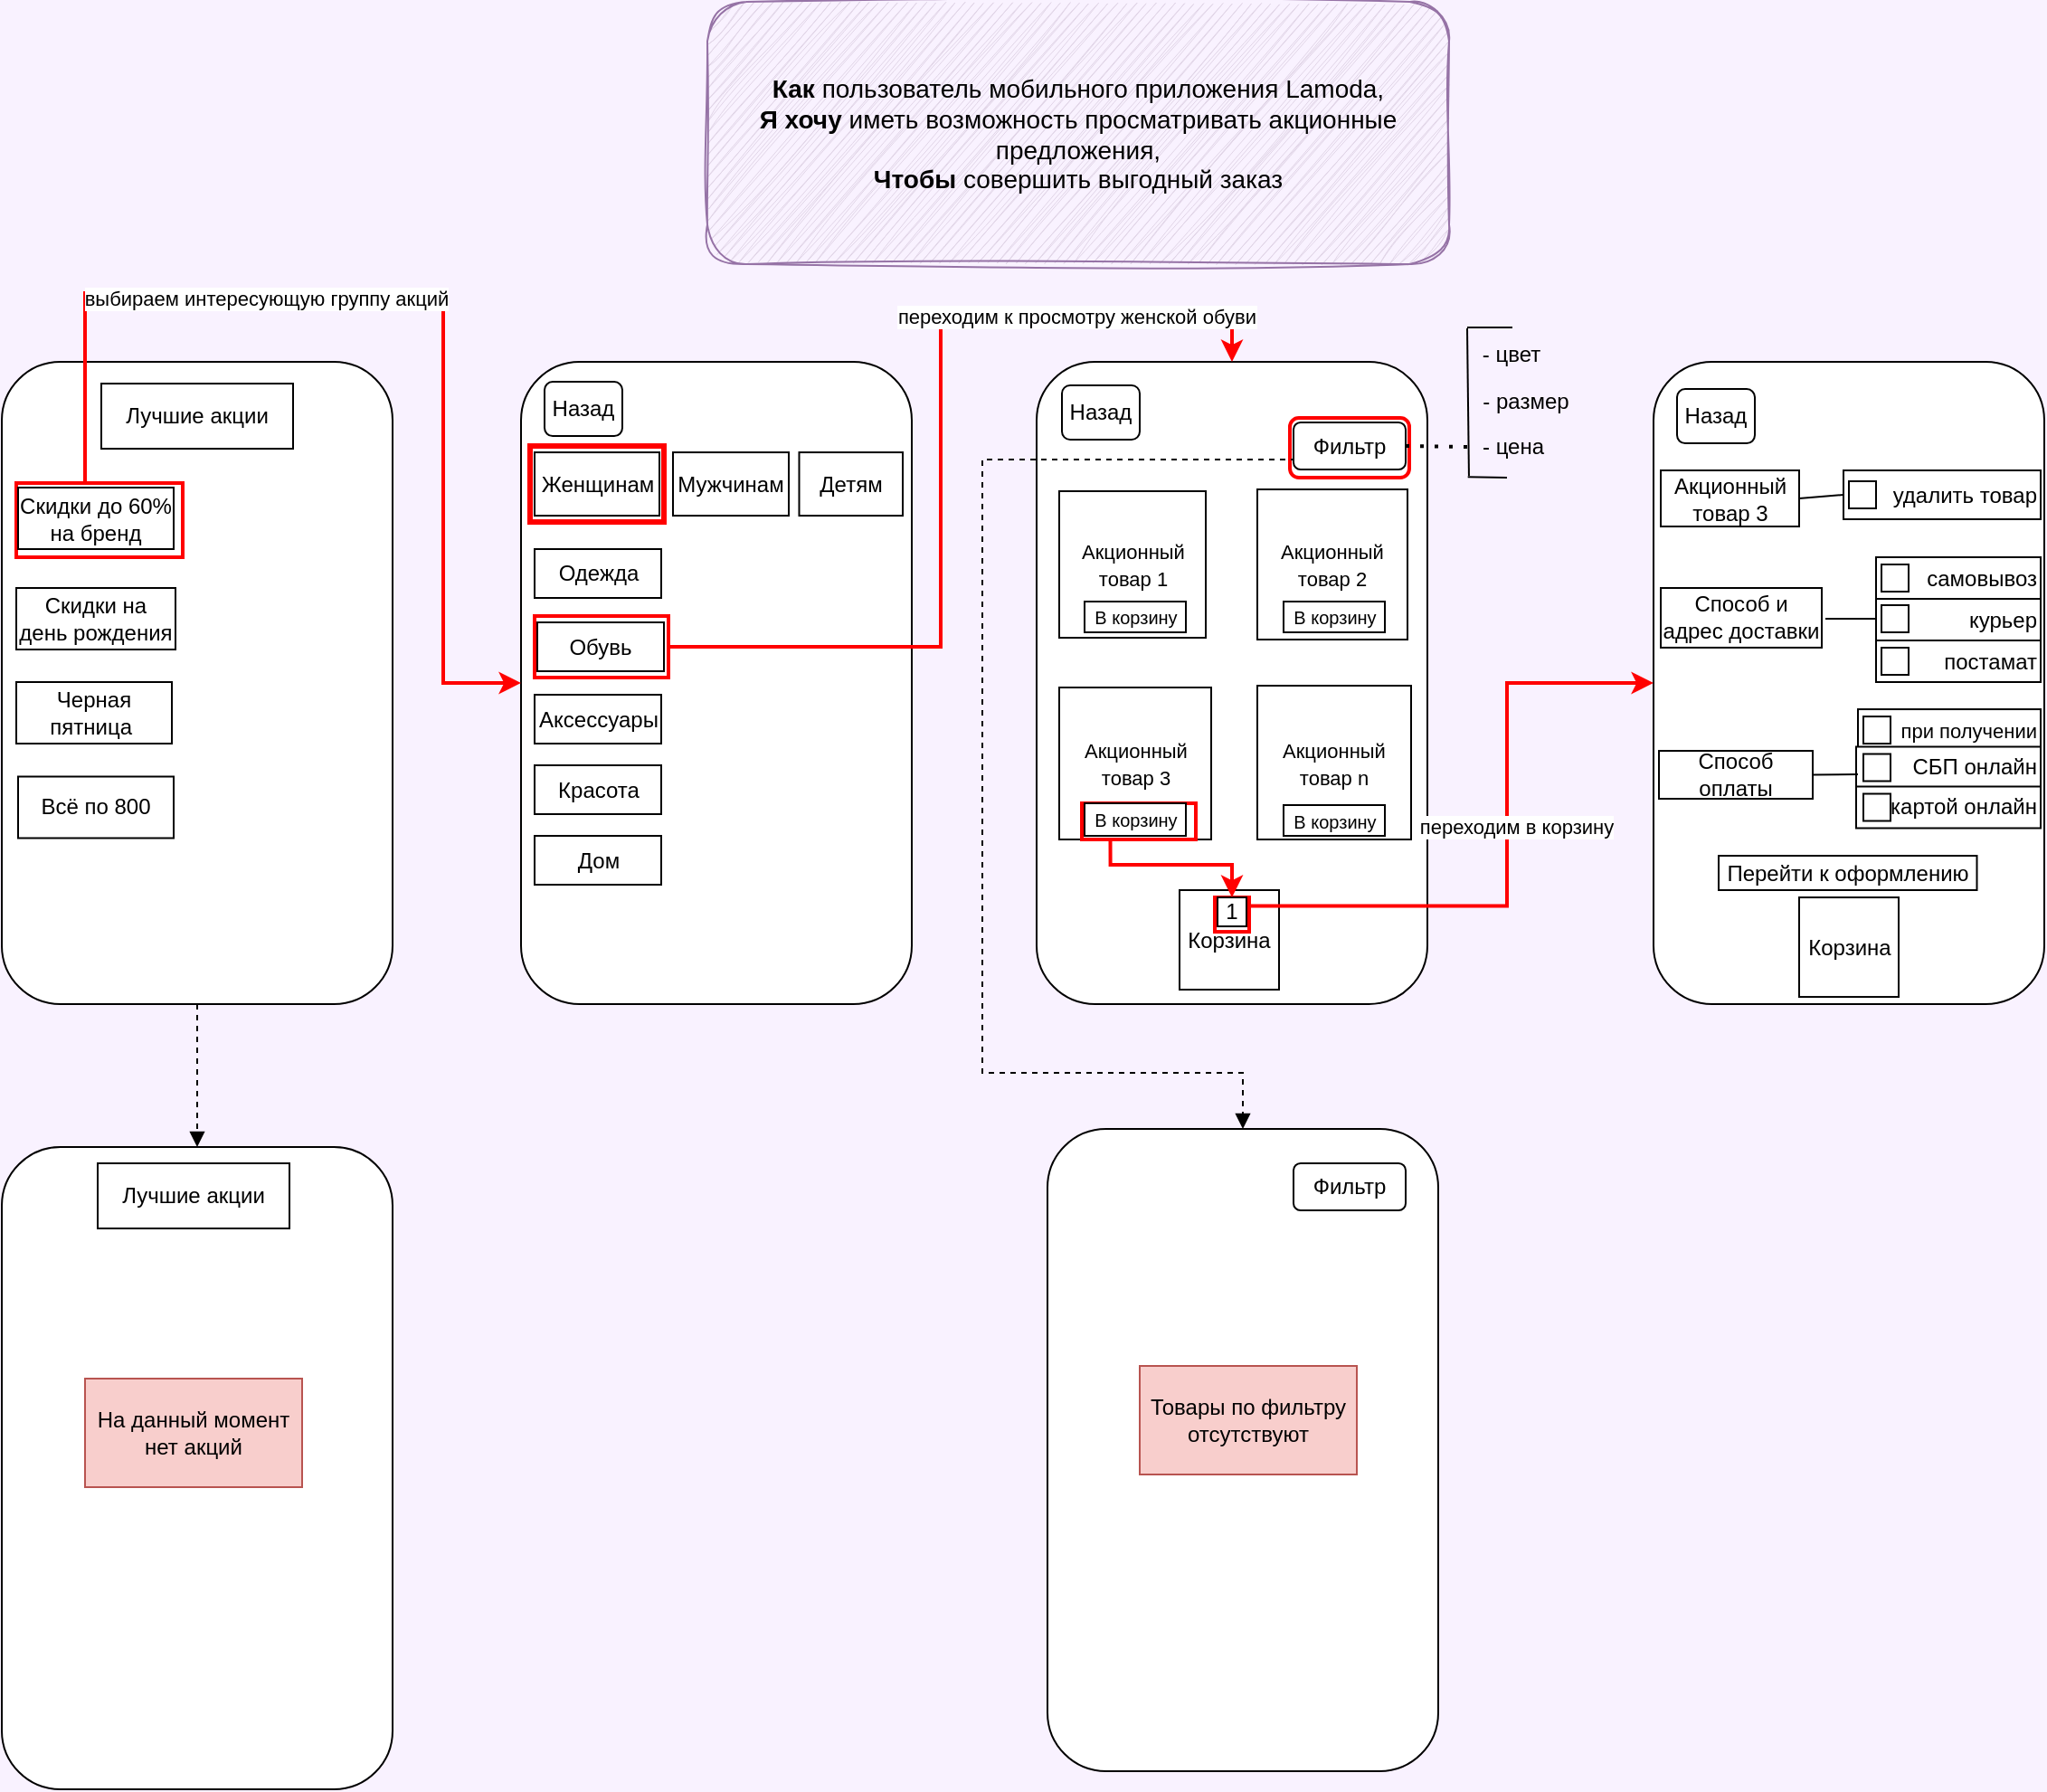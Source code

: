 <mxfile version="24.8.0">
  <diagram name="Страница — 1" id="AhsqC-a8phbSn4TLKKLI">
    <mxGraphModel dx="1173" dy="624" grid="0" gridSize="10" guides="1" tooltips="1" connect="1" arrows="1" fold="1" page="1" pageScale="1" pageWidth="827" pageHeight="1169" background="#F9F2FF" math="0" shadow="0">
      <root>
        <mxCell id="0" />
        <mxCell id="1" parent="0" />
        <mxCell id="f-fRrLMS72BcWbw2DPmJ-4" value="&lt;font style=&quot;font-size: 14px;&quot;&gt;&lt;b&gt;Как &lt;/b&gt;пользователь мобильного приложения Lamoda,&lt;br&gt;&lt;b&gt;Я хочу&lt;/b&gt; иметь возможность просматривать акционные предложения,&lt;br&gt;&lt;b&gt;Чтобы &lt;/b&gt;совершить выгодный заказ&lt;/font&gt;" style="rounded=1;whiteSpace=wrap;html=1;glass=0;sketch=1;curveFitting=1;jiggle=2;shadow=0;fillColor=#e1d5e7;strokeColor=#9673a6;" parent="1" vertex="1">
          <mxGeometry x="728" y="12" width="410" height="145" as="geometry" />
        </mxCell>
        <mxCell id="lJF0jtRhuvwRpikgw8jF-5" value="" style="rounded=1;whiteSpace=wrap;html=1;" parent="1" vertex="1">
          <mxGeometry x="625" y="211.03" width="216" height="355" as="geometry" />
        </mxCell>
        <mxCell id="lJF0jtRhuvwRpikgw8jF-13" value="Мужчинам" style="rounded=0;whiteSpace=wrap;html=1;" parent="1" vertex="1">
          <mxGeometry x="709" y="261.03" width="64" height="35" as="geometry" />
        </mxCell>
        <mxCell id="lJF0jtRhuvwRpikgw8jF-17" value="" style="rounded=0;whiteSpace=wrap;html=1;strokeColor=#FF0000;strokeWidth=3;" parent="1" vertex="1">
          <mxGeometry x="630" y="257.53" width="74" height="42" as="geometry" />
        </mxCell>
        <mxCell id="lJF0jtRhuvwRpikgw8jF-12" value="Женщинам" style="rounded=0;whiteSpace=wrap;html=1;" parent="1" vertex="1">
          <mxGeometry x="632.5" y="261.03" width="69" height="35" as="geometry" />
        </mxCell>
        <mxCell id="lJF0jtRhuvwRpikgw8jF-14" value="Детям" style="rounded=0;whiteSpace=wrap;html=1;" parent="1" vertex="1">
          <mxGeometry x="778.75" y="261.03" width="57.25" height="35" as="geometry" />
        </mxCell>
        <mxCell id="lJF0jtRhuvwRpikgw8jF-30" value="" style="rounded=1;whiteSpace=wrap;html=1;" parent="1" vertex="1">
          <mxGeometry x="910" y="211" width="216" height="355" as="geometry" />
        </mxCell>
        <mxCell id="lJF0jtRhuvwRpikgw8jF-31" value="&lt;font style=&quot;font-size: 11px;&quot;&gt;Акционный товар 1&lt;/font&gt;" style="whiteSpace=wrap;html=1;aspect=fixed;" parent="1" vertex="1">
          <mxGeometry x="922.5" y="282.5" width="81" height="81" as="geometry" />
        </mxCell>
        <mxCell id="lJF0jtRhuvwRpikgw8jF-32" value="&lt;font style=&quot;font-size: 11px;&quot;&gt;Акционный товар 2&lt;/font&gt;" style="whiteSpace=wrap;html=1;aspect=fixed;" parent="1" vertex="1">
          <mxGeometry x="1032" y="281.5" width="83" height="83" as="geometry" />
        </mxCell>
        <mxCell id="lJF0jtRhuvwRpikgw8jF-33" value="&lt;font style=&quot;font-size: 11px;&quot;&gt;Акционный товар 3&lt;/font&gt;" style="whiteSpace=wrap;html=1;aspect=fixed;" parent="1" vertex="1">
          <mxGeometry x="922.5" y="391" width="84" height="84" as="geometry" />
        </mxCell>
        <mxCell id="lJF0jtRhuvwRpikgw8jF-34" value="&lt;font style=&quot;font-size: 11px;&quot;&gt;Акционный товар n&lt;/font&gt;" style="whiteSpace=wrap;html=1;aspect=fixed;" parent="1" vertex="1">
          <mxGeometry x="1032" y="390" width="85" height="85" as="geometry" />
        </mxCell>
        <mxCell id="lJF0jtRhuvwRpikgw8jF-46" value="Корзина" style="whiteSpace=wrap;html=1;aspect=fixed;" parent="1" vertex="1">
          <mxGeometry x="989" y="503" width="55" height="55" as="geometry" />
        </mxCell>
        <mxCell id="lJF0jtRhuvwRpikgw8jF-53" value="Назад" style="rounded=1;whiteSpace=wrap;html=1;" parent="1" vertex="1">
          <mxGeometry x="924" y="224" width="43" height="30" as="geometry" />
        </mxCell>
        <mxCell id="lJF0jtRhuvwRpikgw8jF-54" value="Назад" style="rounded=1;whiteSpace=wrap;html=1;" parent="1" vertex="1">
          <mxGeometry x="638" y="222.03" width="43" height="30" as="geometry" />
        </mxCell>
        <mxCell id="KlGLypBca4jqxsCxjCPI-1" value="" style="rounded=1;whiteSpace=wrap;html=1;" parent="1" vertex="1">
          <mxGeometry x="338" y="211" width="216" height="355" as="geometry" />
        </mxCell>
        <mxCell id="KlGLypBca4jqxsCxjCPI-12" value="" style="rounded=0;whiteSpace=wrap;html=1;strokeColor=#FF0000;strokeWidth=2;" parent="1" vertex="1">
          <mxGeometry x="346" y="278" width="92" height="41" as="geometry" />
        </mxCell>
        <mxCell id="KlGLypBca4jqxsCxjCPI-3" value="Скидки до 60% на бренд" style="rounded=0;whiteSpace=wrap;html=1;" parent="1" vertex="1">
          <mxGeometry x="347" y="280.5" width="86" height="34" as="geometry" />
        </mxCell>
        <mxCell id="KlGLypBca4jqxsCxjCPI-4" value="Скидки на день рождения" style="rounded=0;whiteSpace=wrap;html=1;" parent="1" vertex="1">
          <mxGeometry x="346" y="336" width="88" height="34" as="geometry" />
        </mxCell>
        <mxCell id="KlGLypBca4jqxsCxjCPI-5" value="Черная пятница&amp;nbsp;" style="rounded=0;whiteSpace=wrap;html=1;" parent="1" vertex="1">
          <mxGeometry x="346" y="388" width="86" height="34" as="geometry" />
        </mxCell>
        <mxCell id="KlGLypBca4jqxsCxjCPI-6" value="Всё по 800" style="rounded=0;whiteSpace=wrap;html=1;" parent="1" vertex="1">
          <mxGeometry x="347" y="440.25" width="86" height="34" as="geometry" />
        </mxCell>
        <mxCell id="KlGLypBca4jqxsCxjCPI-24" value="" style="endArrow=classic;html=1;rounded=0;entryX=0;entryY=0.5;entryDx=0;entryDy=0;edgeStyle=orthogonalEdgeStyle;strokeColor=#FF0000;strokeWidth=2;" parent="1" target="lJF0jtRhuvwRpikgw8jF-5" edge="1">
          <mxGeometry width="50" height="50" relative="1" as="geometry">
            <mxPoint x="384" y="278" as="sourcePoint" />
            <mxPoint x="545" y="141" as="targetPoint" />
            <Array as="points">
              <mxPoint x="384" y="278" />
              <mxPoint x="384" y="173" />
              <mxPoint x="582" y="173" />
              <mxPoint x="582" y="389" />
            </Array>
          </mxGeometry>
        </mxCell>
        <mxCell id="KlGLypBca4jqxsCxjCPI-27" value="выбираем интересующую группу акций" style="edgeLabel;html=1;align=center;verticalAlign=middle;resizable=0;points=[];" parent="KlGLypBca4jqxsCxjCPI-24" vertex="1" connectable="0">
          <mxGeometry x="-0.269" y="-3" relative="1" as="geometry">
            <mxPoint as="offset" />
          </mxGeometry>
        </mxCell>
        <mxCell id="KlGLypBca4jqxsCxjCPI-28" value="Одежда" style="rounded=0;whiteSpace=wrap;html=1;" parent="1" vertex="1">
          <mxGeometry x="632.5" y="314.5" width="70" height="27" as="geometry" />
        </mxCell>
        <mxCell id="KlGLypBca4jqxsCxjCPI-33" value="" style="rounded=0;whiteSpace=wrap;html=1;strokeColor=#FF0000;strokeWidth=2;" parent="1" vertex="1">
          <mxGeometry x="632.5" y="351.5" width="74" height="34" as="geometry" />
        </mxCell>
        <mxCell id="KlGLypBca4jqxsCxjCPI-29" value="Обувь" style="rounded=0;whiteSpace=wrap;html=1;" parent="1" vertex="1">
          <mxGeometry x="634" y="355" width="70" height="27" as="geometry" />
        </mxCell>
        <mxCell id="FIO78xkg-EnSI_U5H-ke-7" value="" style="rounded=1;whiteSpace=wrap;html=1;strokeColor=#FF0000;strokeWidth=2;" vertex="1" parent="1">
          <mxGeometry x="1050" y="242" width="66" height="33" as="geometry" />
        </mxCell>
        <mxCell id="KlGLypBca4jqxsCxjCPI-30" value="Аксессуары" style="rounded=0;whiteSpace=wrap;html=1;" parent="1" vertex="1">
          <mxGeometry x="632.5" y="395" width="70" height="27" as="geometry" />
        </mxCell>
        <mxCell id="KlGLypBca4jqxsCxjCPI-31" value="Красота" style="rounded=0;whiteSpace=wrap;html=1;" parent="1" vertex="1">
          <mxGeometry x="632.5" y="434" width="70" height="27" as="geometry" />
        </mxCell>
        <mxCell id="KlGLypBca4jqxsCxjCPI-32" value="Дом" style="rounded=0;whiteSpace=wrap;html=1;" parent="1" vertex="1">
          <mxGeometry x="632.5" y="473" width="70" height="27" as="geometry" />
        </mxCell>
        <mxCell id="KlGLypBca4jqxsCxjCPI-35" value="Фильтр" style="rounded=1;whiteSpace=wrap;html=1;" parent="1" vertex="1">
          <mxGeometry x="1052" y="244.5" width="62" height="26" as="geometry" />
        </mxCell>
        <mxCell id="KlGLypBca4jqxsCxjCPI-38" value="" style="endArrow=none;dashed=1;html=1;dashPattern=1 3;strokeWidth=2;rounded=0;exitX=1;exitY=0.5;exitDx=0;exitDy=0;" parent="1" source="KlGLypBca4jqxsCxjCPI-35" edge="1">
          <mxGeometry width="50" height="50" relative="1" as="geometry">
            <mxPoint x="1153" y="250" as="sourcePoint" />
            <mxPoint x="1148" y="258" as="targetPoint" />
          </mxGeometry>
        </mxCell>
        <mxCell id="KlGLypBca4jqxsCxjCPI-39" value="" style="endArrow=none;html=1;rounded=0;exitX=0.038;exitY=1.134;exitDx=0;exitDy=0;exitPerimeter=0;" parent="1" source="KlGLypBca4jqxsCxjCPI-47" edge="1">
          <mxGeometry width="50" height="50" relative="1" as="geometry">
            <mxPoint x="1148" y="326" as="sourcePoint" />
            <mxPoint x="1148" y="192.5" as="targetPoint" />
          </mxGeometry>
        </mxCell>
        <mxCell id="KlGLypBca4jqxsCxjCPI-40" value="" style="endArrow=none;html=1;rounded=0;" parent="1" edge="1">
          <mxGeometry width="50" height="50" relative="1" as="geometry">
            <mxPoint x="1148" y="192" as="sourcePoint" />
            <mxPoint x="1173" y="192" as="targetPoint" />
          </mxGeometry>
        </mxCell>
        <mxCell id="KlGLypBca4jqxsCxjCPI-41" value="" style="endArrow=none;html=1;rounded=0;exitX=0.026;exitY=1.16;exitDx=0;exitDy=0;exitPerimeter=0;" parent="1" source="KlGLypBca4jqxsCxjCPI-47" edge="1">
          <mxGeometry width="50" height="50" relative="1" as="geometry">
            <mxPoint x="1150" y="299" as="sourcePoint" />
            <mxPoint x="1170" y="275" as="targetPoint" />
          </mxGeometry>
        </mxCell>
        <mxCell id="KlGLypBca4jqxsCxjCPI-42" value="- цвет" style="text;html=1;align=center;verticalAlign=middle;resizable=0;points=[];autosize=1;strokeColor=none;fillColor=none;" parent="1" vertex="1">
          <mxGeometry x="1147" y="194" width="50" height="26" as="geometry" />
        </mxCell>
        <mxCell id="KlGLypBca4jqxsCxjCPI-43" value="- размер" style="text;html=1;align=center;verticalAlign=middle;resizable=0;points=[];autosize=1;strokeColor=none;fillColor=none;" parent="1" vertex="1">
          <mxGeometry x="1147" y="220" width="66" height="26" as="geometry" />
        </mxCell>
        <mxCell id="KlGLypBca4jqxsCxjCPI-47" value="- цена" style="text;html=1;align=center;verticalAlign=middle;resizable=0;points=[];autosize=1;strokeColor=none;fillColor=none;" parent="1" vertex="1">
          <mxGeometry x="1147" y="244.5" width="52" height="26" as="geometry" />
        </mxCell>
        <mxCell id="DQEnEy_YY9lBbLi0-GhG-3" value="" style="endArrow=classic;html=1;rounded=0;exitX=1;exitY=0.5;exitDx=0;exitDy=0;entryX=0.5;entryY=0;entryDx=0;entryDy=0;edgeStyle=orthogonalEdgeStyle;strokeColor=#FF0000;strokeWidth=2;" parent="1" source="KlGLypBca4jqxsCxjCPI-33" target="lJF0jtRhuvwRpikgw8jF-30" edge="1">
          <mxGeometry width="50" height="50" relative="1" as="geometry">
            <mxPoint x="861" y="210" as="sourcePoint" />
            <mxPoint x="911" y="160" as="targetPoint" />
            <Array as="points">
              <mxPoint x="857" y="369" />
              <mxPoint x="857" y="190" />
              <mxPoint x="1018" y="190" />
            </Array>
          </mxGeometry>
        </mxCell>
        <mxCell id="DQEnEy_YY9lBbLi0-GhG-4" value="переходим к просмотру женской обуви" style="edgeLabel;html=1;align=center;verticalAlign=middle;resizable=0;points=[];" parent="DQEnEy_YY9lBbLi0-GhG-3" vertex="1" connectable="0">
          <mxGeometry x="0.497" y="1" relative="1" as="geometry">
            <mxPoint x="21" y="-3" as="offset" />
          </mxGeometry>
        </mxCell>
        <mxCell id="DQEnEy_YY9lBbLi0-GhG-5" value="" style="rounded=1;whiteSpace=wrap;html=1;" parent="1" vertex="1">
          <mxGeometry x="1251" y="211.03" width="216" height="355" as="geometry" />
        </mxCell>
        <mxCell id="DQEnEy_YY9lBbLi0-GhG-6" value="Корзина" style="whiteSpace=wrap;html=1;aspect=fixed;" parent="1" vertex="1">
          <mxGeometry x="1331.5" y="507.03" width="55" height="55" as="geometry" />
        </mxCell>
        <mxCell id="DQEnEy_YY9lBbLi0-GhG-7" value="Акционный товар 3" style="rounded=0;whiteSpace=wrap;html=1;" parent="1" vertex="1">
          <mxGeometry x="1255" y="271" width="76.5" height="31" as="geometry" />
        </mxCell>
        <mxCell id="DQEnEy_YY9lBbLi0-GhG-8" value="Назад" style="rounded=1;whiteSpace=wrap;html=1;" parent="1" vertex="1">
          <mxGeometry x="1264" y="226.03" width="43" height="30" as="geometry" />
        </mxCell>
        <mxCell id="DQEnEy_YY9lBbLi0-GhG-9" value="Способ и адрес доставки" style="rounded=0;whiteSpace=wrap;html=1;" parent="1" vertex="1">
          <mxGeometry x="1255" y="336" width="89" height="32.97" as="geometry" />
        </mxCell>
        <mxCell id="DQEnEy_YY9lBbLi0-GhG-10" value="Способ оплаты" style="rounded=0;whiteSpace=wrap;html=1;" parent="1" vertex="1">
          <mxGeometry x="1254" y="426.03" width="85" height="26.47" as="geometry" />
        </mxCell>
        <mxCell id="DQEnEy_YY9lBbLi0-GhG-14" value="" style="whiteSpace=wrap;html=1;aspect=fixed;strokeColor=#FF0000;strokeWidth=2;" parent="1" vertex="1">
          <mxGeometry x="1008.5" y="507.03" width="19" height="19" as="geometry" />
        </mxCell>
        <mxCell id="DQEnEy_YY9lBbLi0-GhG-12" value="1" style="whiteSpace=wrap;html=1;aspect=fixed;" parent="1" vertex="1">
          <mxGeometry x="1010" y="507.03" width="16" height="16" as="geometry" />
        </mxCell>
        <mxCell id="DQEnEy_YY9lBbLi0-GhG-13" value="Перейти к оформлению" style="rounded=0;whiteSpace=wrap;html=1;" parent="1" vertex="1">
          <mxGeometry x="1287" y="484" width="142.75" height="19" as="geometry" />
        </mxCell>
        <mxCell id="DQEnEy_YY9lBbLi0-GhG-16" value="" style="endArrow=classic;html=1;rounded=0;exitX=1;exitY=0.25;exitDx=0;exitDy=0;entryX=0;entryY=0.5;entryDx=0;entryDy=0;edgeStyle=orthogonalEdgeStyle;strokeColor=#FF0000;strokeWidth=2;" parent="1" source="DQEnEy_YY9lBbLi0-GhG-14" target="DQEnEy_YY9lBbLi0-GhG-5" edge="1">
          <mxGeometry width="50" height="50" relative="1" as="geometry">
            <mxPoint x="1169" y="629" as="sourcePoint" />
            <mxPoint x="1219" y="579" as="targetPoint" />
            <Array as="points">
              <mxPoint x="1170" y="512" />
              <mxPoint x="1170" y="389" />
            </Array>
          </mxGeometry>
        </mxCell>
        <mxCell id="DQEnEy_YY9lBbLi0-GhG-17" value="переходим в корзину" style="edgeLabel;html=1;align=center;verticalAlign=middle;resizable=0;points=[];" parent="DQEnEy_YY9lBbLi0-GhG-16" vertex="1" connectable="0">
          <mxGeometry x="0.075" y="-5" relative="1" as="geometry">
            <mxPoint as="offset" />
          </mxGeometry>
        </mxCell>
        <mxCell id="DQEnEy_YY9lBbLi0-GhG-58" value="Лучшие акции" style="rounded=0;whiteSpace=wrap;html=1;" parent="1" vertex="1">
          <mxGeometry x="393" y="223.03" width="106" height="36" as="geometry" />
        </mxCell>
        <mxCell id="DQEnEy_YY9lBbLi0-GhG-63" value="самовывоз" style="rounded=0;whiteSpace=wrap;html=1;align=right;" parent="1" vertex="1">
          <mxGeometry x="1374" y="319" width="91" height="23" as="geometry" />
        </mxCell>
        <mxCell id="DQEnEy_YY9lBbLi0-GhG-64" value="курьер" style="rounded=0;whiteSpace=wrap;html=1;align=right;" parent="1" vertex="1">
          <mxGeometry x="1374" y="342" width="91" height="23" as="geometry" />
        </mxCell>
        <mxCell id="DQEnEy_YY9lBbLi0-GhG-65" value="постамат" style="rounded=0;whiteSpace=wrap;html=1;align=right;" parent="1" vertex="1">
          <mxGeometry x="1374" y="365" width="91" height="23" as="geometry" />
        </mxCell>
        <mxCell id="DQEnEy_YY9lBbLi0-GhG-68" value="" style="whiteSpace=wrap;html=1;aspect=fixed;" parent="1" vertex="1">
          <mxGeometry x="1377" y="323" width="15" height="15" as="geometry" />
        </mxCell>
        <mxCell id="DQEnEy_YY9lBbLi0-GhG-69" value="" style="whiteSpace=wrap;html=1;aspect=fixed;" parent="1" vertex="1">
          <mxGeometry x="1377" y="345.5" width="15" height="15" as="geometry" />
        </mxCell>
        <mxCell id="DQEnEy_YY9lBbLi0-GhG-70" value="" style="whiteSpace=wrap;html=1;aspect=fixed;" parent="1" vertex="1">
          <mxGeometry x="1377" y="369" width="15" height="15" as="geometry" />
        </mxCell>
        <mxCell id="DQEnEy_YY9lBbLi0-GhG-72" value="" style="endArrow=none;html=1;rounded=0;" parent="1" edge="1">
          <mxGeometry width="50" height="50" relative="1" as="geometry">
            <mxPoint x="1346" y="353" as="sourcePoint" />
            <mxPoint x="1374" y="353" as="targetPoint" />
          </mxGeometry>
        </mxCell>
        <mxCell id="DQEnEy_YY9lBbLi0-GhG-73" value="&lt;font style=&quot;font-size: 11px;&quot;&gt;при получении&lt;/font&gt;" style="rounded=0;whiteSpace=wrap;html=1;align=right;" parent="1" vertex="1">
          <mxGeometry x="1364" y="403.03" width="101" height="23" as="geometry" />
        </mxCell>
        <mxCell id="DQEnEy_YY9lBbLi0-GhG-74" value="СБП онлайн" style="rounded=0;whiteSpace=wrap;html=1;align=right;" parent="1" vertex="1">
          <mxGeometry x="1363" y="423.75" width="102" height="23" as="geometry" />
        </mxCell>
        <mxCell id="DQEnEy_YY9lBbLi0-GhG-75" value="картой онлайн" style="rounded=0;whiteSpace=wrap;html=1;align=right;" parent="1" vertex="1">
          <mxGeometry x="1363" y="445.75" width="102" height="23" as="geometry" />
        </mxCell>
        <mxCell id="DQEnEy_YY9lBbLi0-GhG-76" value="" style="whiteSpace=wrap;html=1;aspect=fixed;" parent="1" vertex="1">
          <mxGeometry x="1367" y="407.03" width="15" height="15" as="geometry" />
        </mxCell>
        <mxCell id="DQEnEy_YY9lBbLi0-GhG-82" value="" style="whiteSpace=wrap;html=1;aspect=fixed;" parent="1" vertex="1">
          <mxGeometry x="1367" y="427.75" width="15" height="15" as="geometry" />
        </mxCell>
        <mxCell id="DQEnEy_YY9lBbLi0-GhG-83" value="" style="whiteSpace=wrap;html=1;aspect=fixed;" parent="1" vertex="1">
          <mxGeometry x="1367" y="449.75" width="15" height="15" as="geometry" />
        </mxCell>
        <mxCell id="DQEnEy_YY9lBbLi0-GhG-85" value="&lt;font size=&quot;1&quot;&gt;В корзину&lt;/font&gt;" style="rounded=0;whiteSpace=wrap;html=1;" parent="1" vertex="1">
          <mxGeometry x="936.5" y="343.5" width="56" height="17" as="geometry" />
        </mxCell>
        <mxCell id="DQEnEy_YY9lBbLi0-GhG-86" value="&lt;font size=&quot;1&quot;&gt;В корзину&lt;/font&gt;" style="rounded=0;whiteSpace=wrap;html=1;" parent="1" vertex="1">
          <mxGeometry x="1046.5" y="343.5" width="56" height="17" as="geometry" />
        </mxCell>
        <mxCell id="DQEnEy_YY9lBbLi0-GhG-89" value="" style="rounded=0;whiteSpace=wrap;html=1;strokeColor=#FF0000;strokeWidth=2;" parent="1" vertex="1">
          <mxGeometry x="935" y="455" width="63" height="20" as="geometry" />
        </mxCell>
        <mxCell id="DQEnEy_YY9lBbLi0-GhG-87" value="&lt;font size=&quot;1&quot;&gt;В корзину&lt;/font&gt;" style="rounded=0;whiteSpace=wrap;html=1;" parent="1" vertex="1">
          <mxGeometry x="936.5" y="455" width="56" height="18" as="geometry" />
        </mxCell>
        <mxCell id="DQEnEy_YY9lBbLi0-GhG-88" value="&lt;font size=&quot;1&quot;&gt;В корзину&lt;/font&gt;" style="rounded=0;whiteSpace=wrap;html=1;" parent="1" vertex="1">
          <mxGeometry x="1046.5" y="456" width="56" height="17" as="geometry" />
        </mxCell>
        <mxCell id="DQEnEy_YY9lBbLi0-GhG-92" value="" style="endArrow=classic;html=1;rounded=0;entryX=0.5;entryY=0;entryDx=0;entryDy=0;edgeStyle=orthogonalEdgeStyle;exitX=0.25;exitY=1;exitDx=0;exitDy=0;strokeColor=#FF0000;strokeWidth=2;" parent="1" source="DQEnEy_YY9lBbLi0-GhG-89" target="DQEnEy_YY9lBbLi0-GhG-12" edge="1">
          <mxGeometry width="50" height="50" relative="1" as="geometry">
            <mxPoint x="967" y="474" as="sourcePoint" />
            <mxPoint x="1017" y="424" as="targetPoint" />
            <Array as="points">
              <mxPoint x="951" y="489" />
              <mxPoint x="1018" y="489" />
            </Array>
          </mxGeometry>
        </mxCell>
        <mxCell id="DQEnEy_YY9lBbLi0-GhG-94" value="удалить товар" style="rounded=0;whiteSpace=wrap;html=1;align=right;" parent="1" vertex="1">
          <mxGeometry x="1356" y="271" width="109" height="27" as="geometry" />
        </mxCell>
        <mxCell id="DQEnEy_YY9lBbLi0-GhG-95" value="" style="whiteSpace=wrap;html=1;aspect=fixed;" parent="1" vertex="1">
          <mxGeometry x="1359" y="277" width="15" height="15" as="geometry" />
        </mxCell>
        <mxCell id="DQEnEy_YY9lBbLi0-GhG-99" value="" style="endArrow=none;html=1;rounded=0;exitX=1;exitY=0.5;exitDx=0;exitDy=0;entryX=0;entryY=0.5;entryDx=0;entryDy=0;" parent="1" edge="1" target="DQEnEy_YY9lBbLi0-GhG-94" source="DQEnEy_YY9lBbLi0-GhG-7">
          <mxGeometry width="50" height="50" relative="1" as="geometry">
            <mxPoint x="1341" y="289" as="sourcePoint" />
            <mxPoint x="1355" y="288" as="targetPoint" />
          </mxGeometry>
        </mxCell>
        <mxCell id="DQEnEy_YY9lBbLi0-GhG-100" value="" style="endArrow=none;html=1;rounded=0;exitX=1;exitY=0.5;exitDx=0;exitDy=0;" parent="1" source="DQEnEy_YY9lBbLi0-GhG-10" edge="1">
          <mxGeometry width="50" height="50" relative="1" as="geometry">
            <mxPoint x="1341" y="440" as="sourcePoint" />
            <mxPoint x="1364" y="439" as="targetPoint" />
          </mxGeometry>
        </mxCell>
        <mxCell id="FIO78xkg-EnSI_U5H-ke-2" value="" style="rounded=1;whiteSpace=wrap;html=1;" vertex="1" parent="1">
          <mxGeometry x="338" y="645" width="216" height="355" as="geometry" />
        </mxCell>
        <mxCell id="FIO78xkg-EnSI_U5H-ke-3" value="Лучшие акции" style="rounded=0;whiteSpace=wrap;html=1;" vertex="1" parent="1">
          <mxGeometry x="391" y="654" width="106" height="36" as="geometry" />
        </mxCell>
        <mxCell id="FIO78xkg-EnSI_U5H-ke-4" value="На данный момент нет акций" style="rounded=0;whiteSpace=wrap;html=1;fillColor=#f8cecc;strokeColor=#b85450;" vertex="1" parent="1">
          <mxGeometry x="384" y="773" width="120" height="60" as="geometry" />
        </mxCell>
        <mxCell id="FIO78xkg-EnSI_U5H-ke-6" value="" style="endArrow=block;dashed=1;html=1;rounded=0;entryX=0.5;entryY=0;entryDx=0;entryDy=0;exitX=0.5;exitY=1;exitDx=0;exitDy=0;endFill=1;" edge="1" parent="1" source="KlGLypBca4jqxsCxjCPI-1" target="FIO78xkg-EnSI_U5H-ke-2">
          <mxGeometry width="50" height="50" relative="1" as="geometry">
            <mxPoint x="450" y="565" as="sourcePoint" />
            <mxPoint x="500" y="515" as="targetPoint" />
          </mxGeometry>
        </mxCell>
        <mxCell id="FIO78xkg-EnSI_U5H-ke-8" value="" style="endArrow=block;dashed=1;html=1;rounded=0;endFill=1;entryX=0.5;entryY=0;entryDx=0;entryDy=0;exitX=0;exitY=0.5;exitDx=0;exitDy=0;edgeStyle=orthogonalEdgeStyle;" edge="1" parent="1" source="KlGLypBca4jqxsCxjCPI-35" target="FIO78xkg-EnSI_U5H-ke-9">
          <mxGeometry width="50" height="50" relative="1" as="geometry">
            <mxPoint x="1018" y="573" as="sourcePoint" />
            <mxPoint x="1010" y="643" as="targetPoint" />
            <Array as="points">
              <mxPoint x="1052" y="265" />
              <mxPoint x="880" y="265" />
              <mxPoint x="880" y="604" />
              <mxPoint x="1024" y="604" />
            </Array>
          </mxGeometry>
        </mxCell>
        <mxCell id="FIO78xkg-EnSI_U5H-ke-9" value="" style="rounded=1;whiteSpace=wrap;html=1;" vertex="1" parent="1">
          <mxGeometry x="916" y="635" width="216" height="355" as="geometry" />
        </mxCell>
        <mxCell id="FIO78xkg-EnSI_U5H-ke-11" value="Фильтр" style="rounded=1;whiteSpace=wrap;html=1;" vertex="1" parent="1">
          <mxGeometry x="1052" y="654" width="62" height="26" as="geometry" />
        </mxCell>
        <mxCell id="FIO78xkg-EnSI_U5H-ke-12" value="Товары по фильтру отсутствуют" style="rounded=0;whiteSpace=wrap;html=1;fillColor=#f8cecc;strokeColor=#b85450;" vertex="1" parent="1">
          <mxGeometry x="967" y="766" width="120" height="60" as="geometry" />
        </mxCell>
      </root>
    </mxGraphModel>
  </diagram>
</mxfile>
